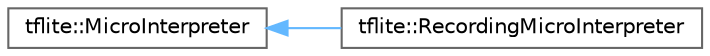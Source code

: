 digraph "Graphical Class Hierarchy"
{
 // LATEX_PDF_SIZE
  bgcolor="transparent";
  edge [fontname=Helvetica,fontsize=10,labelfontname=Helvetica,labelfontsize=10];
  node [fontname=Helvetica,fontsize=10,shape=box,height=0.2,width=0.4];
  rankdir="LR";
  Node0 [id="Node000000",label="tflite::MicroInterpreter",height=0.2,width=0.4,color="grey40", fillcolor="white", style="filled",URL="$classtflite_1_1_micro_interpreter.html",tooltip=" "];
  Node0 -> Node1 [id="edge645_Node000000_Node000001",dir="back",color="steelblue1",style="solid",tooltip=" "];
  Node1 [id="Node000001",label="tflite::RecordingMicroInterpreter",height=0.2,width=0.4,color="grey40", fillcolor="white", style="filled",URL="$classtflite_1_1_recording_micro_interpreter.html",tooltip=" "];
}
